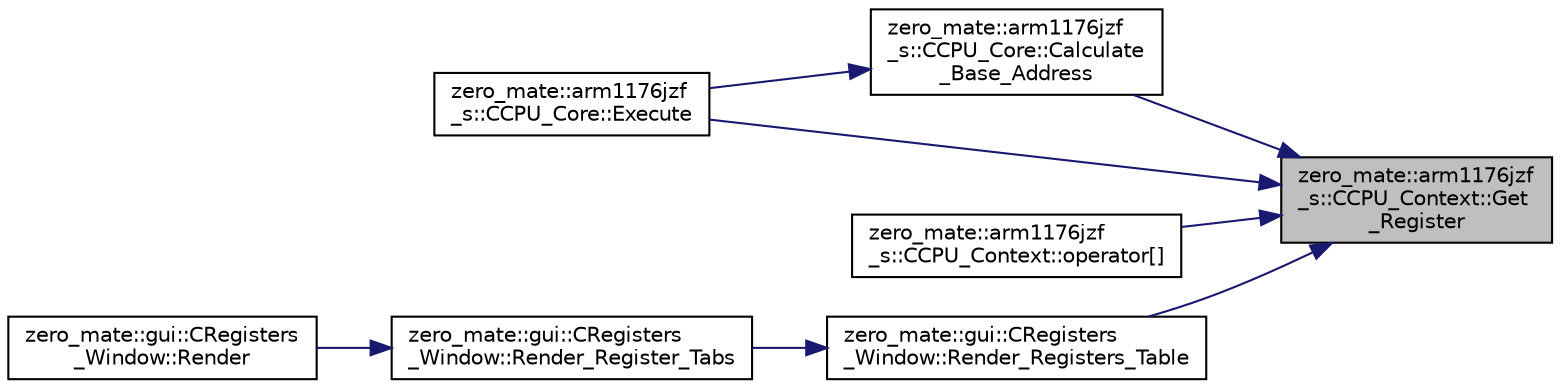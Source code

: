 digraph "zero_mate::arm1176jzf_s::CCPU_Context::Get_Register"
{
 // LATEX_PDF_SIZE
  bgcolor="transparent";
  edge [fontname="Helvetica",fontsize="10",labelfontname="Helvetica",labelfontsize="10"];
  node [fontname="Helvetica",fontsize="10",shape=record];
  rankdir="RL";
  Node1 [label="zero_mate::arm1176jzf\l_s::CCPU_Context::Get\l_Register",height=0.2,width=0.4,color="black", fillcolor="grey75", style="filled", fontcolor="black",tooltip=" "];
  Node1 -> Node2 [dir="back",color="midnightblue",fontsize="10",style="solid",fontname="Helvetica"];
  Node2 [label="zero_mate::arm1176jzf\l_s::CCPU_Core::Calculate\l_Base_Address",height=0.2,width=0.4,color="black",URL="$classzero__mate_1_1arm1176jzf__s_1_1CCPU__Core.html#a65fef8be920aaccdf3cfea5b0e3d0cee",tooltip="Calculates the base address of a data transfer instruction."];
  Node2 -> Node3 [dir="back",color="midnightblue",fontsize="10",style="solid",fontname="Helvetica"];
  Node3 [label="zero_mate::arm1176jzf\l_s::CCPU_Core::Execute",height=0.2,width=0.4,color="black",URL="$classzero__mate_1_1arm1176jzf__s_1_1CCPU__Core.html#a524d4d2622a78e1c416bf4528700bc00",tooltip="Executes a block data transfer instruction."];
  Node1 -> Node3 [dir="back",color="midnightblue",fontsize="10",style="solid",fontname="Helvetica"];
  Node1 -> Node4 [dir="back",color="midnightblue",fontsize="10",style="solid",fontname="Helvetica"];
  Node4 [label="zero_mate::arm1176jzf\l_s::CCPU_Context::operator[]",height=0.2,width=0.4,color="black",URL="$classzero__mate_1_1arm1176jzf__s_1_1CCPU__Context.html#a509b98ecf06c3100d69232f696d50150",tooltip=" "];
  Node1 -> Node5 [dir="back",color="midnightblue",fontsize="10",style="solid",fontname="Helvetica"];
  Node5 [label="zero_mate::gui::CRegisters\l_Window::Render_Registers_Table",height=0.2,width=0.4,color="black",URL="$classzero__mate_1_1gui_1_1CRegisters__Window.html#ad3bf490925aef83d99eda63e054f7c43",tooltip=" "];
  Node5 -> Node6 [dir="back",color="midnightblue",fontsize="10",style="solid",fontname="Helvetica"];
  Node6 [label="zero_mate::gui::CRegisters\l_Window::Render_Register_Tabs",height=0.2,width=0.4,color="black",URL="$classzero__mate_1_1gui_1_1CRegisters__Window.html#acd9fc32fa1db2adfa6de67fdcd47035c",tooltip=" "];
  Node6 -> Node7 [dir="back",color="midnightblue",fontsize="10",style="solid",fontname="Helvetica"];
  Node7 [label="zero_mate::gui::CRegisters\l_Window::Render",height=0.2,width=0.4,color="black",URL="$classzero__mate_1_1gui_1_1CRegisters__Window.html#a12beb19205052a340193be90b32e5717",tooltip=" "];
}
